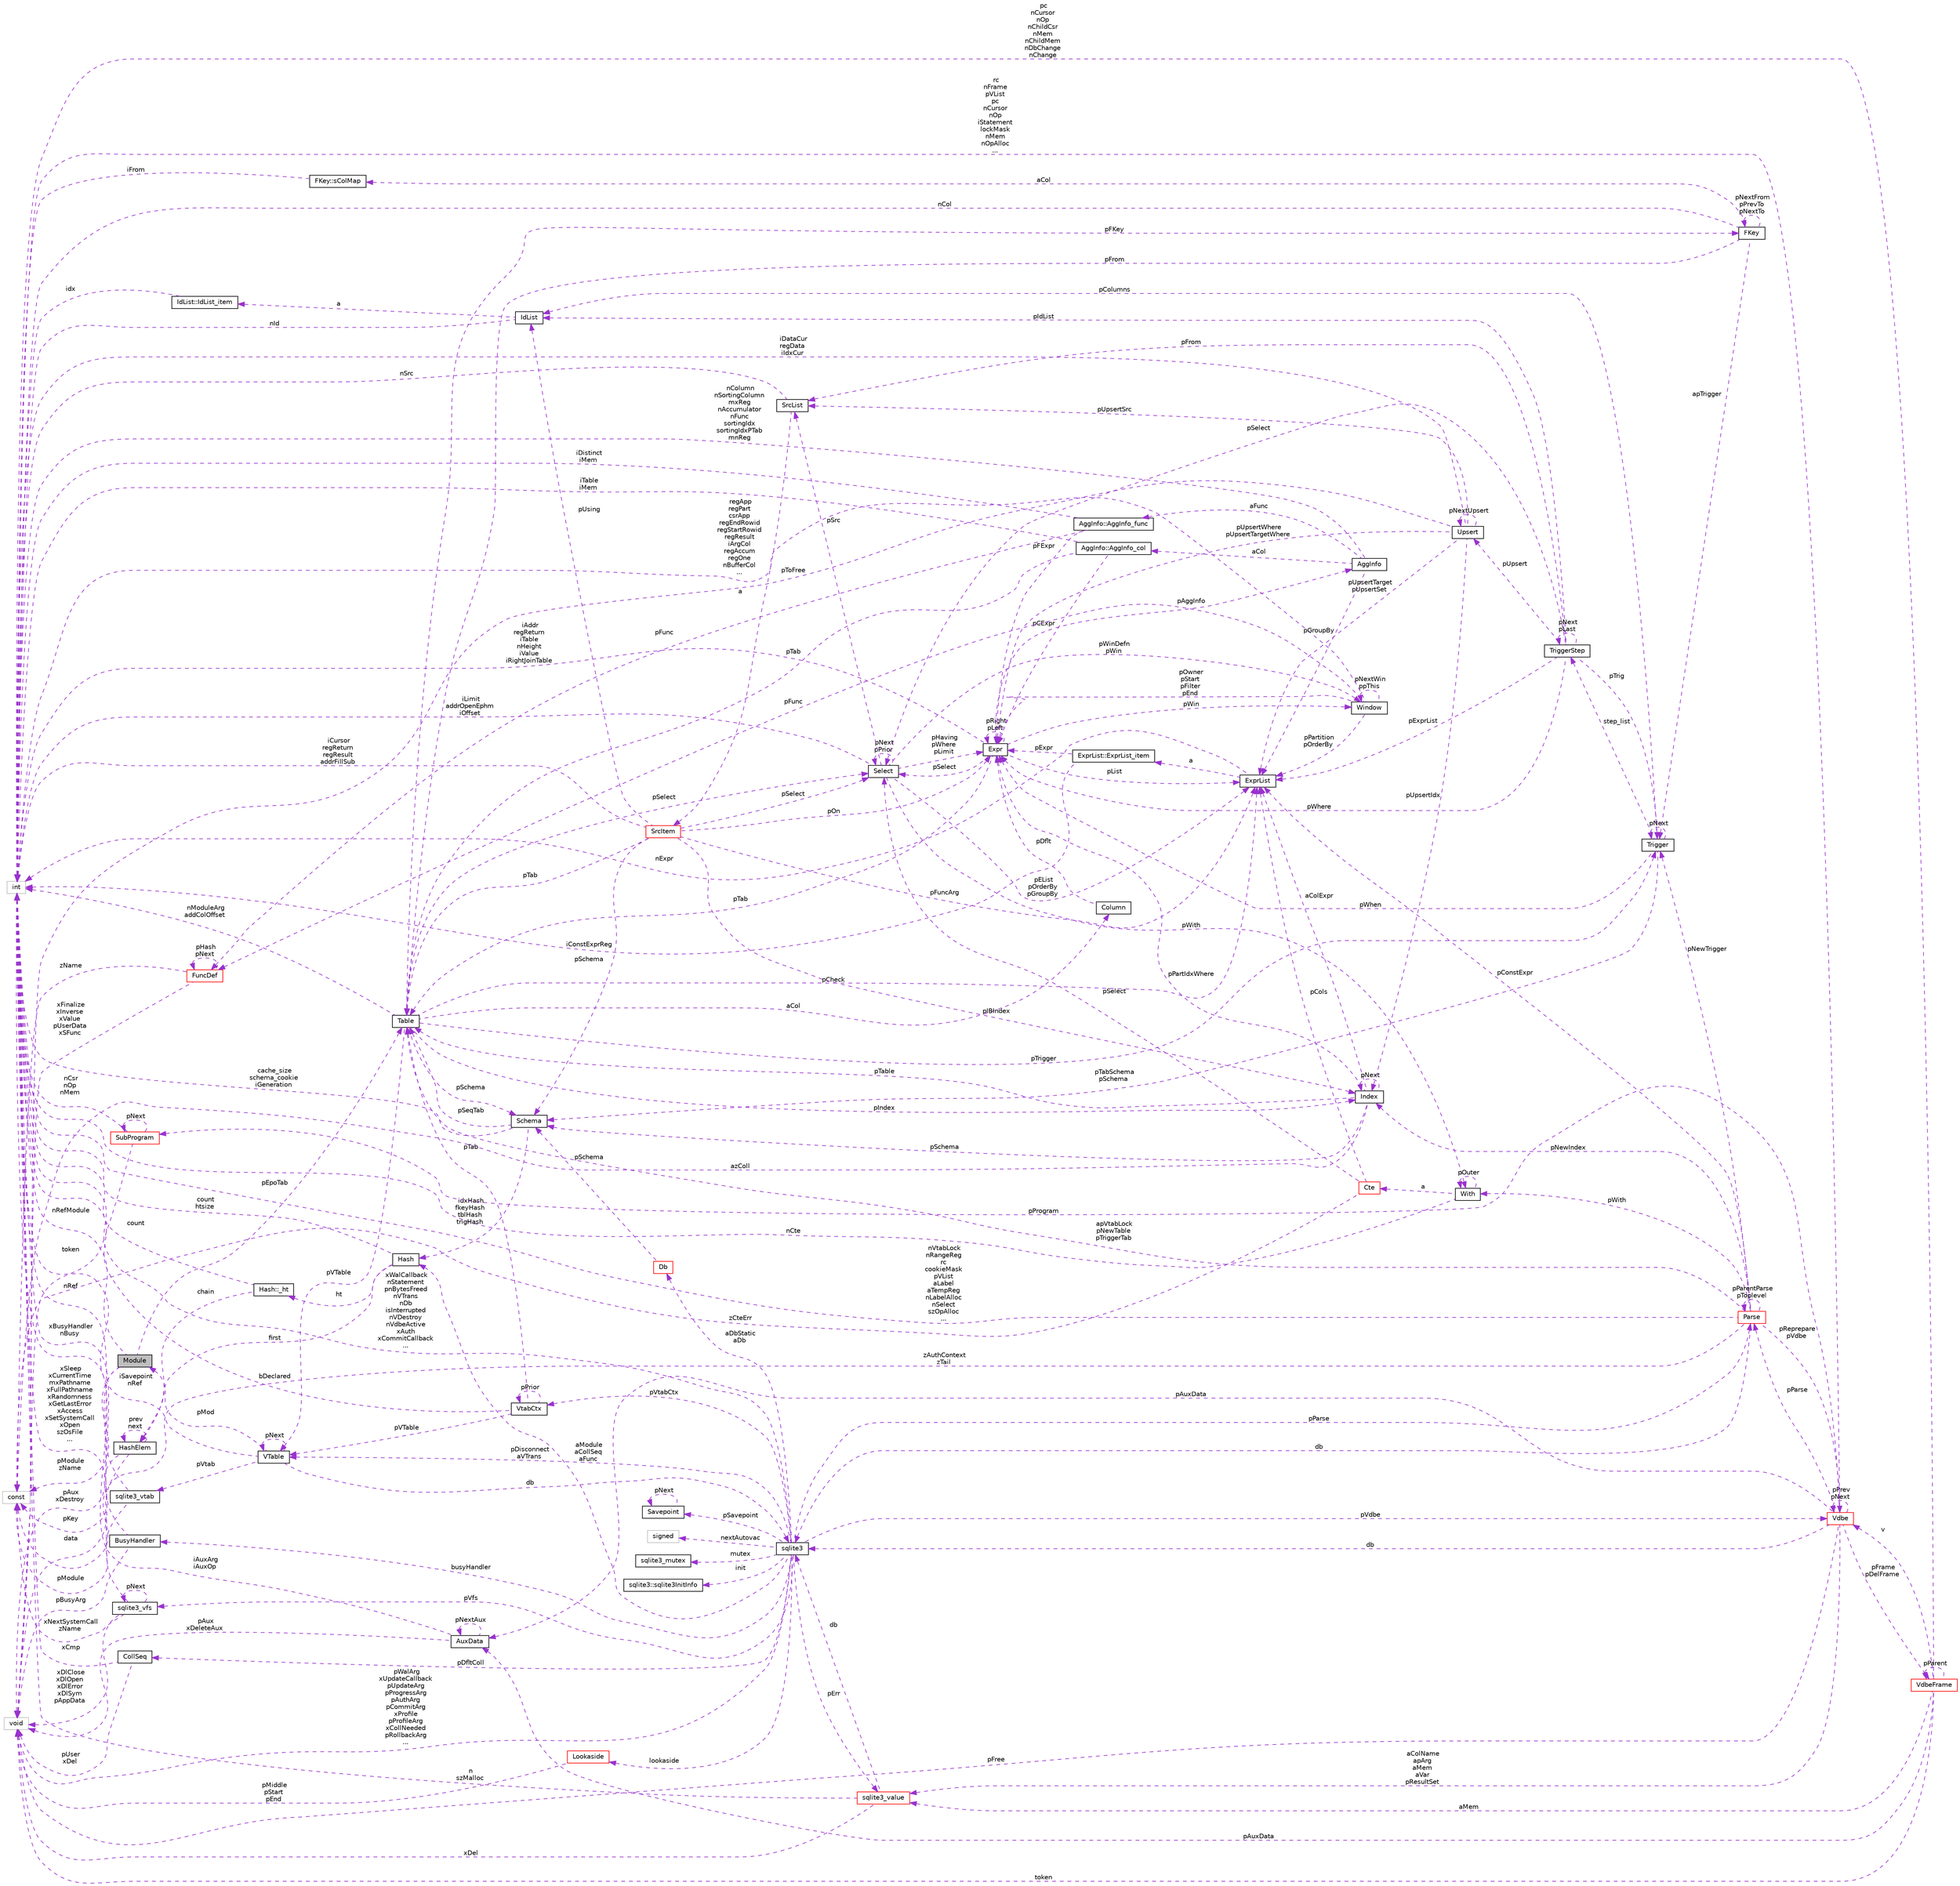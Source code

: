 digraph "Module"
{
 // LATEX_PDF_SIZE
  edge [fontname="Helvetica",fontsize="10",labelfontname="Helvetica",labelfontsize="10"];
  node [fontname="Helvetica",fontsize="10",shape=record];
  rankdir="LR";
  Node1 [label="Module",height=0.2,width=0.4,color="black", fillcolor="grey75", style="filled", fontcolor="black",tooltip=" "];
  Node2 -> Node1 [dir="back",color="darkorchid3",fontsize="10",style="dashed",label=" pAux\nxDestroy" ,fontname="Helvetica"];
  Node2 [label="void",height=0.2,width=0.4,color="grey75", fillcolor="white", style="filled",tooltip=" "];
  Node3 -> Node1 [dir="back",color="darkorchid3",fontsize="10",style="dashed",label=" nRefModule" ,fontname="Helvetica"];
  Node3 [label="int",height=0.2,width=0.4,color="grey75", fillcolor="white", style="filled",tooltip=" "];
  Node4 -> Node1 [dir="back",color="darkorchid3",fontsize="10",style="dashed",label=" pEpoTab" ,fontname="Helvetica"];
  Node4 [label="Table",height=0.2,width=0.4,color="black", fillcolor="white", style="filled",URL="$structTable.html",tooltip=" "];
  Node5 -> Node4 [dir="back",color="darkorchid3",fontsize="10",style="dashed",label=" pSchema" ,fontname="Helvetica"];
  Node5 [label="Schema",height=0.2,width=0.4,color="black", fillcolor="white", style="filled",URL="$structSchema.html",tooltip=" "];
  Node3 -> Node5 [dir="back",color="darkorchid3",fontsize="10",style="dashed",label=" cache_size\nschema_cookie\niGeneration" ,fontname="Helvetica"];
  Node4 -> Node5 [dir="back",color="darkorchid3",fontsize="10",style="dashed",label=" pSeqTab" ,fontname="Helvetica"];
  Node6 -> Node5 [dir="back",color="darkorchid3",fontsize="10",style="dashed",label=" idxHash\nfkeyHash\ntblHash\ntrigHash" ,fontname="Helvetica"];
  Node6 [label="Hash",height=0.2,width=0.4,color="black", fillcolor="white", style="filled",URL="$structHash.html",tooltip=" "];
  Node7 -> Node6 [dir="back",color="darkorchid3",fontsize="10",style="dashed",label=" ht" ,fontname="Helvetica"];
  Node7 [label="Hash::_ht",height=0.2,width=0.4,color="black", fillcolor="white", style="filled",URL="$structHash_1_1__ht.html",tooltip=" "];
  Node3 -> Node7 [dir="back",color="darkorchid3",fontsize="10",style="dashed",label=" count" ,fontname="Helvetica"];
  Node8 -> Node7 [dir="back",color="darkorchid3",fontsize="10",style="dashed",label=" chain" ,fontname="Helvetica"];
  Node8 [label="HashElem",height=0.2,width=0.4,color="black", fillcolor="white", style="filled",URL="$structHashElem.html",tooltip=" "];
  Node2 -> Node8 [dir="back",color="darkorchid3",fontsize="10",style="dashed",label=" data" ,fontname="Helvetica"];
  Node8 -> Node8 [dir="back",color="darkorchid3",fontsize="10",style="dashed",label=" prev\nnext" ,fontname="Helvetica"];
  Node9 -> Node8 [dir="back",color="darkorchid3",fontsize="10",style="dashed",label=" pKey" ,fontname="Helvetica"];
  Node9 [label="const",height=0.2,width=0.4,color="grey75", fillcolor="white", style="filled",tooltip=" "];
  Node3 -> Node6 [dir="back",color="darkorchid3",fontsize="10",style="dashed",label=" count\nhtsize" ,fontname="Helvetica"];
  Node8 -> Node6 [dir="back",color="darkorchid3",fontsize="10",style="dashed",label=" first" ,fontname="Helvetica"];
  Node10 -> Node4 [dir="back",color="darkorchid3",fontsize="10",style="dashed",label=" aCol" ,fontname="Helvetica"];
  Node10 [label="Column",height=0.2,width=0.4,color="black", fillcolor="white", style="filled",URL="$structColumn.html",tooltip=" "];
  Node11 -> Node10 [dir="back",color="darkorchid3",fontsize="10",style="dashed",label=" pDflt" ,fontname="Helvetica"];
  Node11 [label="Expr",height=0.2,width=0.4,color="black", fillcolor="white", style="filled",URL="$structExpr.html",tooltip=" "];
  Node12 -> Node11 [dir="back",color="darkorchid3",fontsize="10",style="dashed",label=" pAggInfo" ,fontname="Helvetica"];
  Node12 [label="AggInfo",height=0.2,width=0.4,color="black", fillcolor="white", style="filled",URL="$structAggInfo.html",tooltip=" "];
  Node13 -> Node12 [dir="back",color="darkorchid3",fontsize="10",style="dashed",label=" aCol" ,fontname="Helvetica"];
  Node13 [label="AggInfo::AggInfo_col",height=0.2,width=0.4,color="black", fillcolor="white", style="filled",URL="$structAggInfo_1_1AggInfo__col.html",tooltip=" "];
  Node11 -> Node13 [dir="back",color="darkorchid3",fontsize="10",style="dashed",label=" pCExpr" ,fontname="Helvetica"];
  Node3 -> Node13 [dir="back",color="darkorchid3",fontsize="10",style="dashed",label=" iTable\niMem" ,fontname="Helvetica"];
  Node4 -> Node13 [dir="back",color="darkorchid3",fontsize="10",style="dashed",label=" pTab" ,fontname="Helvetica"];
  Node3 -> Node12 [dir="back",color="darkorchid3",fontsize="10",style="dashed",label=" nColumn\nnSortingColumn\nmxReg\nnAccumulator\nnFunc\nsortingIdx\nsortingIdxPTab\nmnReg" ,fontname="Helvetica"];
  Node14 -> Node12 [dir="back",color="darkorchid3",fontsize="10",style="dashed",label=" aFunc" ,fontname="Helvetica"];
  Node14 [label="AggInfo::AggInfo_func",height=0.2,width=0.4,color="black", fillcolor="white", style="filled",URL="$structAggInfo_1_1AggInfo__func.html",tooltip=" "];
  Node11 -> Node14 [dir="back",color="darkorchid3",fontsize="10",style="dashed",label=" pFExpr" ,fontname="Helvetica"];
  Node3 -> Node14 [dir="back",color="darkorchid3",fontsize="10",style="dashed",label=" iDistinct\niMem" ,fontname="Helvetica"];
  Node15 -> Node14 [dir="back",color="darkorchid3",fontsize="10",style="dashed",label=" pFunc" ,fontname="Helvetica"];
  Node15 [label="FuncDef",height=0.2,width=0.4,color="red", fillcolor="white", style="filled",URL="$structFuncDef.html",tooltip=" "];
  Node2 -> Node15 [dir="back",color="darkorchid3",fontsize="10",style="dashed",label=" xFinalize\nxInverse\nxValue\npUserData\nxSFunc" ,fontname="Helvetica"];
  Node9 -> Node15 [dir="back",color="darkorchid3",fontsize="10",style="dashed",label=" zName" ,fontname="Helvetica"];
  Node15 -> Node15 [dir="back",color="darkorchid3",fontsize="10",style="dashed",label=" pHash\npNext" ,fontname="Helvetica"];
  Node17 -> Node12 [dir="back",color="darkorchid3",fontsize="10",style="dashed",label=" pGroupBy" ,fontname="Helvetica"];
  Node17 [label="ExprList",height=0.2,width=0.4,color="black", fillcolor="white", style="filled",URL="$structExprList.html",tooltip=" "];
  Node18 -> Node17 [dir="back",color="darkorchid3",fontsize="10",style="dashed",label=" a" ,fontname="Helvetica"];
  Node18 [label="ExprList::ExprList_item",height=0.2,width=0.4,color="black", fillcolor="white", style="filled",URL="$structExprList_1_1ExprList__item.html",tooltip=" "];
  Node11 -> Node18 [dir="back",color="darkorchid3",fontsize="10",style="dashed",label=" pExpr" ,fontname="Helvetica"];
  Node3 -> Node18 [dir="back",color="darkorchid3",fontsize="10",style="dashed",label=" iConstExprReg" ,fontname="Helvetica"];
  Node3 -> Node17 [dir="back",color="darkorchid3",fontsize="10",style="dashed",label=" nExpr" ,fontname="Helvetica"];
  Node11 -> Node11 [dir="back",color="darkorchid3",fontsize="10",style="dashed",label=" pRight\npLeft" ,fontname="Helvetica"];
  Node3 -> Node11 [dir="back",color="darkorchid3",fontsize="10",style="dashed",label=" iAddr\nregReturn\niTable\nnHeight\niValue\niRightJoinTable" ,fontname="Helvetica"];
  Node4 -> Node11 [dir="back",color="darkorchid3",fontsize="10",style="dashed",label=" pTab" ,fontname="Helvetica"];
  Node19 -> Node11 [dir="back",color="darkorchid3",fontsize="10",style="dashed",label=" pSelect" ,fontname="Helvetica"];
  Node19 [label="Select",height=0.2,width=0.4,color="black", fillcolor="white", style="filled",URL="$structSelect.html",tooltip=" "];
  Node11 -> Node19 [dir="back",color="darkorchid3",fontsize="10",style="dashed",label=" pHaving\npWhere\npLimit" ,fontname="Helvetica"];
  Node20 -> Node19 [dir="back",color="darkorchid3",fontsize="10",style="dashed",label=" pWith" ,fontname="Helvetica"];
  Node20 [label="With",height=0.2,width=0.4,color="black", fillcolor="white", style="filled",URL="$structWith.html",tooltip=" "];
  Node21 -> Node20 [dir="back",color="darkorchid3",fontsize="10",style="dashed",label=" a" ,fontname="Helvetica"];
  Node21 [label="Cte",height=0.2,width=0.4,color="red", fillcolor="white", style="filled",URL="$structCte.html",tooltip=" "];
  Node19 -> Node21 [dir="back",color="darkorchid3",fontsize="10",style="dashed",label=" pSelect" ,fontname="Helvetica"];
  Node9 -> Node21 [dir="back",color="darkorchid3",fontsize="10",style="dashed",label=" zCteErr" ,fontname="Helvetica"];
  Node17 -> Node21 [dir="back",color="darkorchid3",fontsize="10",style="dashed",label=" pCols" ,fontname="Helvetica"];
  Node20 -> Node20 [dir="back",color="darkorchid3",fontsize="10",style="dashed",label=" pOuter" ,fontname="Helvetica"];
  Node3 -> Node20 [dir="back",color="darkorchid3",fontsize="10",style="dashed",label=" nCte" ,fontname="Helvetica"];
  Node3 -> Node19 [dir="back",color="darkorchid3",fontsize="10",style="dashed",label=" iLimit\naddrOpenEphm\niOffset" ,fontname="Helvetica"];
  Node19 -> Node19 [dir="back",color="darkorchid3",fontsize="10",style="dashed",label=" pNext\npPrior" ,fontname="Helvetica"];
  Node23 -> Node19 [dir="back",color="darkorchid3",fontsize="10",style="dashed",label=" pSrc" ,fontname="Helvetica"];
  Node23 [label="SrcList",height=0.2,width=0.4,color="black", fillcolor="white", style="filled",URL="$structSrcList.html",tooltip=" "];
  Node24 -> Node23 [dir="back",color="darkorchid3",fontsize="10",style="dashed",label=" a" ,fontname="Helvetica"];
  Node24 [label="SrcItem",height=0.2,width=0.4,color="red", fillcolor="white", style="filled",URL="$structSrcItem.html",tooltip=" "];
  Node5 -> Node24 [dir="back",color="darkorchid3",fontsize="10",style="dashed",label=" pSchema" ,fontname="Helvetica"];
  Node11 -> Node24 [dir="back",color="darkorchid3",fontsize="10",style="dashed",label=" pOn" ,fontname="Helvetica"];
  Node25 -> Node24 [dir="back",color="darkorchid3",fontsize="10",style="dashed",label=" pUsing" ,fontname="Helvetica"];
  Node25 [label="IdList",height=0.2,width=0.4,color="black", fillcolor="white", style="filled",URL="$structIdList.html",tooltip=" "];
  Node26 -> Node25 [dir="back",color="darkorchid3",fontsize="10",style="dashed",label=" a" ,fontname="Helvetica"];
  Node26 [label="IdList::IdList_item",height=0.2,width=0.4,color="black", fillcolor="white", style="filled",URL="$structIdList_1_1IdList__item.html",tooltip=" "];
  Node3 -> Node26 [dir="back",color="darkorchid3",fontsize="10",style="dashed",label=" idx" ,fontname="Helvetica"];
  Node3 -> Node25 [dir="back",color="darkorchid3",fontsize="10",style="dashed",label=" nId" ,fontname="Helvetica"];
  Node3 -> Node24 [dir="back",color="darkorchid3",fontsize="10",style="dashed",label=" iCursor\nregReturn\nregResult\naddrFillSub" ,fontname="Helvetica"];
  Node4 -> Node24 [dir="back",color="darkorchid3",fontsize="10",style="dashed",label=" pTab" ,fontname="Helvetica"];
  Node19 -> Node24 [dir="back",color="darkorchid3",fontsize="10",style="dashed",label=" pSelect" ,fontname="Helvetica"];
  Node27 -> Node24 [dir="back",color="darkorchid3",fontsize="10",style="dashed",label=" pIBIndex" ,fontname="Helvetica"];
  Node27 [label="Index",height=0.2,width=0.4,color="black", fillcolor="white", style="filled",URL="$structIndex.html",tooltip=" "];
  Node5 -> Node27 [dir="back",color="darkorchid3",fontsize="10",style="dashed",label=" pSchema" ,fontname="Helvetica"];
  Node11 -> Node27 [dir="back",color="darkorchid3",fontsize="10",style="dashed",label=" pPartIdxWhere" ,fontname="Helvetica"];
  Node4 -> Node27 [dir="back",color="darkorchid3",fontsize="10",style="dashed",label=" pTable" ,fontname="Helvetica"];
  Node17 -> Node27 [dir="back",color="darkorchid3",fontsize="10",style="dashed",label=" aColExpr" ,fontname="Helvetica"];
  Node9 -> Node27 [dir="back",color="darkorchid3",fontsize="10",style="dashed",label=" azColl" ,fontname="Helvetica"];
  Node27 -> Node27 [dir="back",color="darkorchid3",fontsize="10",style="dashed",label=" pNext" ,fontname="Helvetica"];
  Node17 -> Node24 [dir="back",color="darkorchid3",fontsize="10",style="dashed",label=" pFuncArg" ,fontname="Helvetica"];
  Node3 -> Node23 [dir="back",color="darkorchid3",fontsize="10",style="dashed",label=" nSrc" ,fontname="Helvetica"];
  Node17 -> Node19 [dir="back",color="darkorchid3",fontsize="10",style="dashed",label=" pEList\npOrderBy\npGroupBy" ,fontname="Helvetica"];
  Node28 -> Node19 [dir="back",color="darkorchid3",fontsize="10",style="dashed",label=" pWinDefn\npWin" ,fontname="Helvetica"];
  Node28 [label="Window",height=0.2,width=0.4,color="black", fillcolor="white", style="filled",URL="$structWindow.html",tooltip=" "];
  Node11 -> Node28 [dir="back",color="darkorchid3",fontsize="10",style="dashed",label=" pOwner\npStart\npFilter\npEnd" ,fontname="Helvetica"];
  Node3 -> Node28 [dir="back",color="darkorchid3",fontsize="10",style="dashed",label=" regApp\nregPart\ncsrApp\nregEndRowid\nregStartRowid\nregResult\niArgCol\nregAccum\nregOne\nnBufferCol\n..." ,fontname="Helvetica"];
  Node17 -> Node28 [dir="back",color="darkorchid3",fontsize="10",style="dashed",label=" pPartition\npOrderBy" ,fontname="Helvetica"];
  Node15 -> Node28 [dir="back",color="darkorchid3",fontsize="10",style="dashed",label=" pFunc" ,fontname="Helvetica"];
  Node28 -> Node28 [dir="back",color="darkorchid3",fontsize="10",style="dashed",label=" pNextWin\nppThis" ,fontname="Helvetica"];
  Node17 -> Node11 [dir="back",color="darkorchid3",fontsize="10",style="dashed",label=" pList" ,fontname="Helvetica"];
  Node28 -> Node11 [dir="back",color="darkorchid3",fontsize="10",style="dashed",label=" pWin" ,fontname="Helvetica"];
  Node29 -> Node4 [dir="back",color="darkorchid3",fontsize="10",style="dashed",label=" pFKey" ,fontname="Helvetica"];
  Node29 [label="FKey",height=0.2,width=0.4,color="black", fillcolor="white", style="filled",URL="$structFKey.html",tooltip=" "];
  Node30 -> Node29 [dir="back",color="darkorchid3",fontsize="10",style="dashed",label=" aCol" ,fontname="Helvetica"];
  Node30 [label="FKey::sColMap",height=0.2,width=0.4,color="black", fillcolor="white", style="filled",URL="$structFKey_1_1sColMap.html",tooltip=" "];
  Node3 -> Node30 [dir="back",color="darkorchid3",fontsize="10",style="dashed",label=" iFrom" ,fontname="Helvetica"];
  Node29 -> Node29 [dir="back",color="darkorchid3",fontsize="10",style="dashed",label=" pNextFrom\npPrevTo\npNextTo" ,fontname="Helvetica"];
  Node3 -> Node29 [dir="back",color="darkorchid3",fontsize="10",style="dashed",label=" nCol" ,fontname="Helvetica"];
  Node4 -> Node29 [dir="back",color="darkorchid3",fontsize="10",style="dashed",label=" pFrom" ,fontname="Helvetica"];
  Node31 -> Node29 [dir="back",color="darkorchid3",fontsize="10",style="dashed",label=" apTrigger" ,fontname="Helvetica"];
  Node31 [label="Trigger",height=0.2,width=0.4,color="black", fillcolor="white", style="filled",URL="$structTrigger.html",tooltip=" "];
  Node32 -> Node31 [dir="back",color="darkorchid3",fontsize="10",style="dashed",label=" step_list" ,fontname="Helvetica"];
  Node32 [label="TriggerStep",height=0.2,width=0.4,color="black", fillcolor="white", style="filled",URL="$structTriggerStep.html",tooltip=" "];
  Node32 -> Node32 [dir="back",color="darkorchid3",fontsize="10",style="dashed",label=" pNext\npLast" ,fontname="Helvetica"];
  Node11 -> Node32 [dir="back",color="darkorchid3",fontsize="10",style="dashed",label=" pWhere" ,fontname="Helvetica"];
  Node25 -> Node32 [dir="back",color="darkorchid3",fontsize="10",style="dashed",label=" pIdList" ,fontname="Helvetica"];
  Node19 -> Node32 [dir="back",color="darkorchid3",fontsize="10",style="dashed",label=" pSelect" ,fontname="Helvetica"];
  Node31 -> Node32 [dir="back",color="darkorchid3",fontsize="10",style="dashed",label=" pTrig" ,fontname="Helvetica"];
  Node23 -> Node32 [dir="back",color="darkorchid3",fontsize="10",style="dashed",label=" pFrom" ,fontname="Helvetica"];
  Node17 -> Node32 [dir="back",color="darkorchid3",fontsize="10",style="dashed",label=" pExprList" ,fontname="Helvetica"];
  Node33 -> Node32 [dir="back",color="darkorchid3",fontsize="10",style="dashed",label=" pUpsert" ,fontname="Helvetica"];
  Node33 [label="Upsert",height=0.2,width=0.4,color="black", fillcolor="white", style="filled",URL="$structUpsert.html",tooltip=" "];
  Node11 -> Node33 [dir="back",color="darkorchid3",fontsize="10",style="dashed",label=" pUpsertWhere\npUpsertTargetWhere" ,fontname="Helvetica"];
  Node2 -> Node33 [dir="back",color="darkorchid3",fontsize="10",style="dashed",label=" pToFree" ,fontname="Helvetica"];
  Node3 -> Node33 [dir="back",color="darkorchid3",fontsize="10",style="dashed",label=" iDataCur\nregData\niIdxCur" ,fontname="Helvetica"];
  Node23 -> Node33 [dir="back",color="darkorchid3",fontsize="10",style="dashed",label=" pUpsertSrc" ,fontname="Helvetica"];
  Node27 -> Node33 [dir="back",color="darkorchid3",fontsize="10",style="dashed",label=" pUpsertIdx" ,fontname="Helvetica"];
  Node17 -> Node33 [dir="back",color="darkorchid3",fontsize="10",style="dashed",label=" pUpsertTarget\npUpsertSet" ,fontname="Helvetica"];
  Node33 -> Node33 [dir="back",color="darkorchid3",fontsize="10",style="dashed",label=" pNextUpsert" ,fontname="Helvetica"];
  Node5 -> Node31 [dir="back",color="darkorchid3",fontsize="10",style="dashed",label=" pTabSchema\npSchema" ,fontname="Helvetica"];
  Node11 -> Node31 [dir="back",color="darkorchid3",fontsize="10",style="dashed",label=" pWhen" ,fontname="Helvetica"];
  Node25 -> Node31 [dir="back",color="darkorchid3",fontsize="10",style="dashed",label=" pColumns" ,fontname="Helvetica"];
  Node31 -> Node31 [dir="back",color="darkorchid3",fontsize="10",style="dashed",label=" pNext" ,fontname="Helvetica"];
  Node34 -> Node4 [dir="back",color="darkorchid3",fontsize="10",style="dashed",label=" pVTable" ,fontname="Helvetica"];
  Node34 [label="VTable",height=0.2,width=0.4,color="black", fillcolor="white", style="filled",URL="$structVTable.html",tooltip=" "];
  Node35 -> Node34 [dir="back",color="darkorchid3",fontsize="10",style="dashed",label=" db" ,fontname="Helvetica"];
  Node35 [label="sqlite3",height=0.2,width=0.4,color="black", fillcolor="white", style="filled",URL="$structsqlite3.html",tooltip=" "];
  Node36 -> Node35 [dir="back",color="darkorchid3",fontsize="10",style="dashed",label=" pVdbe" ,fontname="Helvetica"];
  Node36 [label="Vdbe",height=0.2,width=0.4,color="red", fillcolor="white", style="filled",URL="$structVdbe.html",tooltip=" "];
  Node36 -> Node36 [dir="back",color="darkorchid3",fontsize="10",style="dashed",label=" pPrev\npNext" ,fontname="Helvetica"];
  Node35 -> Node36 [dir="back",color="darkorchid3",fontsize="10",style="dashed",label=" db" ,fontname="Helvetica"];
  Node2 -> Node36 [dir="back",color="darkorchid3",fontsize="10",style="dashed",label=" pFree" ,fontname="Helvetica"];
  Node37 -> Node36 [dir="back",color="darkorchid3",fontsize="10",style="dashed",label=" aColName\napArg\naMem\naVar\npResultSet" ,fontname="Helvetica"];
  Node37 [label="sqlite3_value",height=0.2,width=0.4,color="red", fillcolor="white", style="filled",URL="$structsqlite3__value.html",tooltip=" "];
  Node35 -> Node37 [dir="back",color="darkorchid3",fontsize="10",style="dashed",label=" db" ,fontname="Helvetica"];
  Node2 -> Node37 [dir="back",color="darkorchid3",fontsize="10",style="dashed",label=" xDel" ,fontname="Helvetica"];
  Node3 -> Node37 [dir="back",color="darkorchid3",fontsize="10",style="dashed",label=" n\nszMalloc" ,fontname="Helvetica"];
  Node39 -> Node36 [dir="back",color="darkorchid3",fontsize="10",style="dashed",label=" pFrame\npDelFrame" ,fontname="Helvetica"];
  Node39 [label="VdbeFrame",height=0.2,width=0.4,color="red", fillcolor="white", style="filled",URL="$structVdbeFrame.html",tooltip=" "];
  Node36 -> Node39 [dir="back",color="darkorchid3",fontsize="10",style="dashed",label=" v" ,fontname="Helvetica"];
  Node2 -> Node39 [dir="back",color="darkorchid3",fontsize="10",style="dashed",label=" token" ,fontname="Helvetica"];
  Node37 -> Node39 [dir="back",color="darkorchid3",fontsize="10",style="dashed",label=" aMem" ,fontname="Helvetica"];
  Node39 -> Node39 [dir="back",color="darkorchid3",fontsize="10",style="dashed",label=" pParent" ,fontname="Helvetica"];
  Node3 -> Node39 [dir="back",color="darkorchid3",fontsize="10",style="dashed",label=" pc\nnCursor\nnOp\nnChildCsr\nnMem\nnChildMem\nnDbChange\nnChange" ,fontname="Helvetica"];
  Node40 -> Node39 [dir="back",color="darkorchid3",fontsize="10",style="dashed",label=" pAuxData" ,fontname="Helvetica"];
  Node40 [label="AuxData",height=0.2,width=0.4,color="black", fillcolor="white", style="filled",URL="$structAuxData.html",tooltip=" "];
  Node2 -> Node40 [dir="back",color="darkorchid3",fontsize="10",style="dashed",label=" pAux\nxDeleteAux" ,fontname="Helvetica"];
  Node3 -> Node40 [dir="back",color="darkorchid3",fontsize="10",style="dashed",label=" iAuxArg\niAuxOp" ,fontname="Helvetica"];
  Node40 -> Node40 [dir="back",color="darkorchid3",fontsize="10",style="dashed",label=" pNextAux" ,fontname="Helvetica"];
  Node3 -> Node36 [dir="back",color="darkorchid3",fontsize="10",style="dashed",label=" rc\nnFrame\npVList\npc\nnCursor\nnOp\niStatement\nlockMask\nnMem\nnOpAlloc\n..." ,fontname="Helvetica"];
  Node40 -> Node36 [dir="back",color="darkorchid3",fontsize="10",style="dashed",label=" pAuxData" ,fontname="Helvetica"];
  Node76 -> Node36 [dir="back",color="darkorchid3",fontsize="10",style="dashed",label=" pProgram" ,fontname="Helvetica"];
  Node76 [label="SubProgram",height=0.2,width=0.4,color="red", fillcolor="white", style="filled",URL="$structSubProgram.html",tooltip=" "];
  Node2 -> Node76 [dir="back",color="darkorchid3",fontsize="10",style="dashed",label=" token" ,fontname="Helvetica"];
  Node3 -> Node76 [dir="back",color="darkorchid3",fontsize="10",style="dashed",label=" nCsr\nnOp\nnMem" ,fontname="Helvetica"];
  Node76 -> Node76 [dir="back",color="darkorchid3",fontsize="10",style="dashed",label=" pNext" ,fontname="Helvetica"];
  Node79 -> Node36 [dir="back",color="darkorchid3",fontsize="10",style="dashed",label=" pParse" ,fontname="Helvetica"];
  Node79 [label="Parse",height=0.2,width=0.4,color="red", fillcolor="white", style="filled",URL="$structParse.html",tooltip=" "];
  Node36 -> Node79 [dir="back",color="darkorchid3",fontsize="10",style="dashed",label=" pReprepare\npVdbe" ,fontname="Helvetica"];
  Node35 -> Node79 [dir="back",color="darkorchid3",fontsize="10",style="dashed",label=" db" ,fontname="Helvetica"];
  Node20 -> Node79 [dir="back",color="darkorchid3",fontsize="10",style="dashed",label=" pWith" ,fontname="Helvetica"];
  Node3 -> Node79 [dir="back",color="darkorchid3",fontsize="10",style="dashed",label=" nVtabLock\nnRangeReg\nrc\ncookieMask\npVList\naLabel\naTempReg\nnLabelAlloc\nnSelect\nszOpAlloc\n..." ,fontname="Helvetica"];
  Node4 -> Node79 [dir="back",color="darkorchid3",fontsize="10",style="dashed",label=" apVtabLock\npNewTable\npTriggerTab" ,fontname="Helvetica"];
  Node31 -> Node79 [dir="back",color="darkorchid3",fontsize="10",style="dashed",label=" pNewTrigger" ,fontname="Helvetica"];
  Node27 -> Node79 [dir="back",color="darkorchid3",fontsize="10",style="dashed",label=" pNewIndex" ,fontname="Helvetica"];
  Node9 -> Node79 [dir="back",color="darkorchid3",fontsize="10",style="dashed",label=" zAuthContext\nzTail" ,fontname="Helvetica"];
  Node17 -> Node79 [dir="back",color="darkorchid3",fontsize="10",style="dashed",label=" pConstExpr" ,fontname="Helvetica"];
  Node79 -> Node79 [dir="back",color="darkorchid3",fontsize="10",style="dashed",label=" pParentParse\npToplevel" ,fontname="Helvetica"];
  Node100 -> Node35 [dir="back",color="darkorchid3",fontsize="10",style="dashed",label=" pSavepoint" ,fontname="Helvetica"];
  Node100 [label="Savepoint",height=0.2,width=0.4,color="black", fillcolor="white", style="filled",URL="$structSavepoint.html",tooltip=" "];
  Node100 -> Node100 [dir="back",color="darkorchid3",fontsize="10",style="dashed",label=" pNext" ,fontname="Helvetica"];
  Node2 -> Node35 [dir="back",color="darkorchid3",fontsize="10",style="dashed",label=" pWalArg\nxUpdateCallback\npUpdateArg\npProgressArg\npAuthArg\npCommitArg\nxProfile\npProfileArg\nxCollNeeded\npRollbackArg\n..." ,fontname="Helvetica"];
  Node101 -> Node35 [dir="back",color="darkorchid3",fontsize="10",style="dashed",label=" lookaside" ,fontname="Helvetica"];
  Node101 [label="Lookaside",height=0.2,width=0.4,color="red", fillcolor="white", style="filled",URL="$structLookaside.html",tooltip=" "];
  Node2 -> Node101 [dir="back",color="darkorchid3",fontsize="10",style="dashed",label=" pMiddle\npStart\npEnd" ,fontname="Helvetica"];
  Node37 -> Node35 [dir="back",color="darkorchid3",fontsize="10",style="dashed",label=" pErr" ,fontname="Helvetica"];
  Node46 -> Node35 [dir="back",color="darkorchid3",fontsize="10",style="dashed",label=" mutex" ,fontname="Helvetica"];
  Node46 [label="sqlite3_mutex",height=0.2,width=0.4,color="black", fillcolor="white", style="filled",URL="$structsqlite3__mutex.html",tooltip=" "];
  Node56 -> Node35 [dir="back",color="darkorchid3",fontsize="10",style="dashed",label=" pVfs" ,fontname="Helvetica"];
  Node56 [label="sqlite3_vfs",height=0.2,width=0.4,color="black", fillcolor="white", style="filled",URL="$structsqlite3__vfs.html",tooltip=" "];
  Node2 -> Node56 [dir="back",color="darkorchid3",fontsize="10",style="dashed",label=" xDlClose\nxDlOpen\nxDlError\nxDlSym\npAppData" ,fontname="Helvetica"];
  Node56 -> Node56 [dir="back",color="darkorchid3",fontsize="10",style="dashed",label=" pNext" ,fontname="Helvetica"];
  Node3 -> Node56 [dir="back",color="darkorchid3",fontsize="10",style="dashed",label=" xSleep\nxCurrentTime\nmxPathname\nxFullPathname\nxRandomness\nxGetLastError\nxAccess\nxSetSystemCall\nxOpen\nszOsFile\n..." ,fontname="Helvetica"];
  Node9 -> Node56 [dir="back",color="darkorchid3",fontsize="10",style="dashed",label=" xNextSystemCall\nzName" ,fontname="Helvetica"];
  Node103 -> Node35 [dir="back",color="darkorchid3",fontsize="10",style="dashed",label=" init" ,fontname="Helvetica"];
  Node103 [label="sqlite3::sqlite3InitInfo",height=0.2,width=0.4,color="black", fillcolor="white", style="filled",URL="$structsqlite3_1_1sqlite3InitInfo.html",tooltip=" "];
  Node104 -> Node35 [dir="back",color="darkorchid3",fontsize="10",style="dashed",label=" busyHandler" ,fontname="Helvetica"];
  Node104 [label="BusyHandler",height=0.2,width=0.4,color="black", fillcolor="white", style="filled",URL="$structBusyHandler.html",tooltip=" "];
  Node2 -> Node104 [dir="back",color="darkorchid3",fontsize="10",style="dashed",label=" pBusyArg" ,fontname="Helvetica"];
  Node3 -> Node104 [dir="back",color="darkorchid3",fontsize="10",style="dashed",label=" xBusyHandler\nnBusy" ,fontname="Helvetica"];
  Node105 -> Node35 [dir="back",color="darkorchid3",fontsize="10",style="dashed",label=" pVtabCtx" ,fontname="Helvetica"];
  Node105 [label="VtabCtx",height=0.2,width=0.4,color="black", fillcolor="white", style="filled",URL="$structVtabCtx.html",tooltip=" "];
  Node105 -> Node105 [dir="back",color="darkorchid3",fontsize="10",style="dashed",label=" pPrior" ,fontname="Helvetica"];
  Node3 -> Node105 [dir="back",color="darkorchid3",fontsize="10",style="dashed",label=" bDeclared" ,fontname="Helvetica"];
  Node34 -> Node105 [dir="back",color="darkorchid3",fontsize="10",style="dashed",label=" pVTable" ,fontname="Helvetica"];
  Node4 -> Node105 [dir="back",color="darkorchid3",fontsize="10",style="dashed",label=" pTab" ,fontname="Helvetica"];
  Node61 -> Node35 [dir="back",color="darkorchid3",fontsize="10",style="dashed",label=" pDfltColl" ,fontname="Helvetica"];
  Node61 [label="CollSeq",height=0.2,width=0.4,color="black", fillcolor="white", style="filled",URL="$structCollSeq.html",tooltip=" "];
  Node2 -> Node61 [dir="back",color="darkorchid3",fontsize="10",style="dashed",label=" pUser\nxDel" ,fontname="Helvetica"];
  Node3 -> Node61 [dir="back",color="darkorchid3",fontsize="10",style="dashed",label=" xCmp" ,fontname="Helvetica"];
  Node34 -> Node35 [dir="back",color="darkorchid3",fontsize="10",style="dashed",label=" pDisconnect\naVTrans" ,fontname="Helvetica"];
  Node3 -> Node35 [dir="back",color="darkorchid3",fontsize="10",style="dashed",label=" xWalCallback\nnStatement\npnBytesFreed\nnVTrans\nnDb\nisInterrupted\nnVDestroy\nnVdbeActive\nxAuth\nxCommitCallback\n..." ,fontname="Helvetica"];
  Node78 -> Node35 [dir="back",color="darkorchid3",fontsize="10",style="dashed",label=" nextAutovac" ,fontname="Helvetica"];
  Node78 [label="signed",height=0.2,width=0.4,color="grey75", fillcolor="white", style="filled",tooltip=" "];
  Node106 -> Node35 [dir="back",color="darkorchid3",fontsize="10",style="dashed",label=" aDbStatic\naDb" ,fontname="Helvetica"];
  Node106 [label="Db",height=0.2,width=0.4,color="red", fillcolor="white", style="filled",URL="$structDb.html",tooltip=" "];
  Node5 -> Node106 [dir="back",color="darkorchid3",fontsize="10",style="dashed",label=" pSchema" ,fontname="Helvetica"];
  Node6 -> Node35 [dir="back",color="darkorchid3",fontsize="10",style="dashed",label=" aModule\naCollSeq\naFunc" ,fontname="Helvetica"];
  Node79 -> Node35 [dir="back",color="darkorchid3",fontsize="10",style="dashed",label=" pParse" ,fontname="Helvetica"];
  Node34 -> Node34 [dir="back",color="darkorchid3",fontsize="10",style="dashed",label=" pNext" ,fontname="Helvetica"];
  Node3 -> Node34 [dir="back",color="darkorchid3",fontsize="10",style="dashed",label=" iSavepoint\nnRef" ,fontname="Helvetica"];
  Node1 -> Node34 [dir="back",color="darkorchid3",fontsize="10",style="dashed",label=" pMod" ,fontname="Helvetica"];
  Node63 -> Node34 [dir="back",color="darkorchid3",fontsize="10",style="dashed",label=" pVtab" ,fontname="Helvetica"];
  Node63 [label="sqlite3_vtab",height=0.2,width=0.4,color="black", fillcolor="white", style="filled",URL="$structsqlite3__vtab.html",tooltip=" "];
  Node3 -> Node63 [dir="back",color="darkorchid3",fontsize="10",style="dashed",label=" nRef" ,fontname="Helvetica"];
  Node9 -> Node63 [dir="back",color="darkorchid3",fontsize="10",style="dashed",label=" pModule" ,fontname="Helvetica"];
  Node3 -> Node4 [dir="back",color="darkorchid3",fontsize="10",style="dashed",label=" nModuleArg\naddColOffset" ,fontname="Helvetica"];
  Node31 -> Node4 [dir="back",color="darkorchid3",fontsize="10",style="dashed",label=" pTrigger" ,fontname="Helvetica"];
  Node19 -> Node4 [dir="back",color="darkorchid3",fontsize="10",style="dashed",label=" pSelect" ,fontname="Helvetica"];
  Node17 -> Node4 [dir="back",color="darkorchid3",fontsize="10",style="dashed",label=" pCheck" ,fontname="Helvetica"];
  Node27 -> Node4 [dir="back",color="darkorchid3",fontsize="10",style="dashed",label=" pIndex" ,fontname="Helvetica"];
  Node9 -> Node1 [dir="back",color="darkorchid3",fontsize="10",style="dashed",label=" pModule\nzName" ,fontname="Helvetica"];
}
